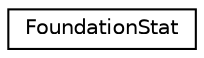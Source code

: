 digraph "그래픽컬한 클래스 계통도"
{
  edge [fontname="Helvetica",fontsize="10",labelfontname="Helvetica",labelfontsize="10"];
  node [fontname="Helvetica",fontsize="10",shape=record];
  rankdir="LR";
  Node0 [label="FoundationStat",height=0.2,width=0.4,color="black", fillcolor="white", style="filled",URL="$class_foundation_stat.html",tooltip="기초 통계량 계산 클래스 "];
}
